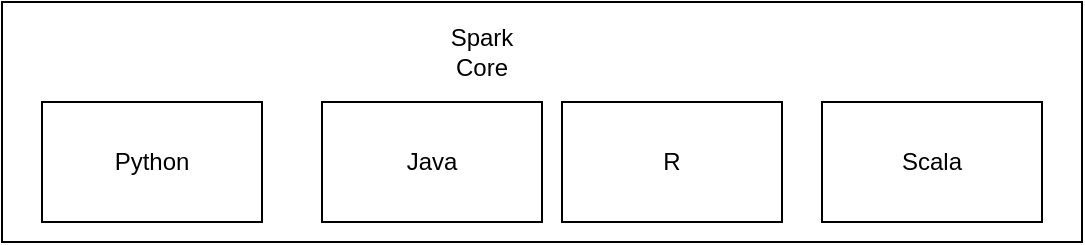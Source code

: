 <mxfile version="21.2.8" type="device">
  <diagram name="Page-1" id="pAY0WtRGm43nQi_QHyoY">
    <mxGraphModel dx="435" dy="526" grid="1" gridSize="10" guides="1" tooltips="1" connect="1" arrows="1" fold="1" page="1" pageScale="1" pageWidth="850" pageHeight="1100" math="0" shadow="0">
      <root>
        <mxCell id="0" />
        <mxCell id="1" parent="0" />
        <mxCell id="no8Kn8oNY9jxpT-1hJtn-5" value="" style="rounded=0;whiteSpace=wrap;html=1;" vertex="1" parent="1">
          <mxGeometry x="170" y="240" width="540" height="120" as="geometry" />
        </mxCell>
        <mxCell id="no8Kn8oNY9jxpT-1hJtn-1" value="Java" style="rounded=0;whiteSpace=wrap;html=1;" vertex="1" parent="1">
          <mxGeometry x="330" y="290" width="110" height="60" as="geometry" />
        </mxCell>
        <mxCell id="no8Kn8oNY9jxpT-1hJtn-10" value="R" style="rounded=0;whiteSpace=wrap;html=1;" vertex="1" parent="1">
          <mxGeometry x="450" y="290" width="110" height="60" as="geometry" />
        </mxCell>
        <mxCell id="no8Kn8oNY9jxpT-1hJtn-11" value="Scala" style="rounded=0;whiteSpace=wrap;html=1;" vertex="1" parent="1">
          <mxGeometry x="580" y="290" width="110" height="60" as="geometry" />
        </mxCell>
        <mxCell id="no8Kn8oNY9jxpT-1hJtn-12" value="Python" style="rounded=0;whiteSpace=wrap;html=1;" vertex="1" parent="1">
          <mxGeometry x="190" y="290" width="110" height="60" as="geometry" />
        </mxCell>
        <mxCell id="no8Kn8oNY9jxpT-1hJtn-13" value="Spark Core" style="text;html=1;strokeColor=none;fillColor=none;align=center;verticalAlign=middle;whiteSpace=wrap;rounded=0;" vertex="1" parent="1">
          <mxGeometry x="380" y="250" width="60" height="30" as="geometry" />
        </mxCell>
      </root>
    </mxGraphModel>
  </diagram>
</mxfile>
